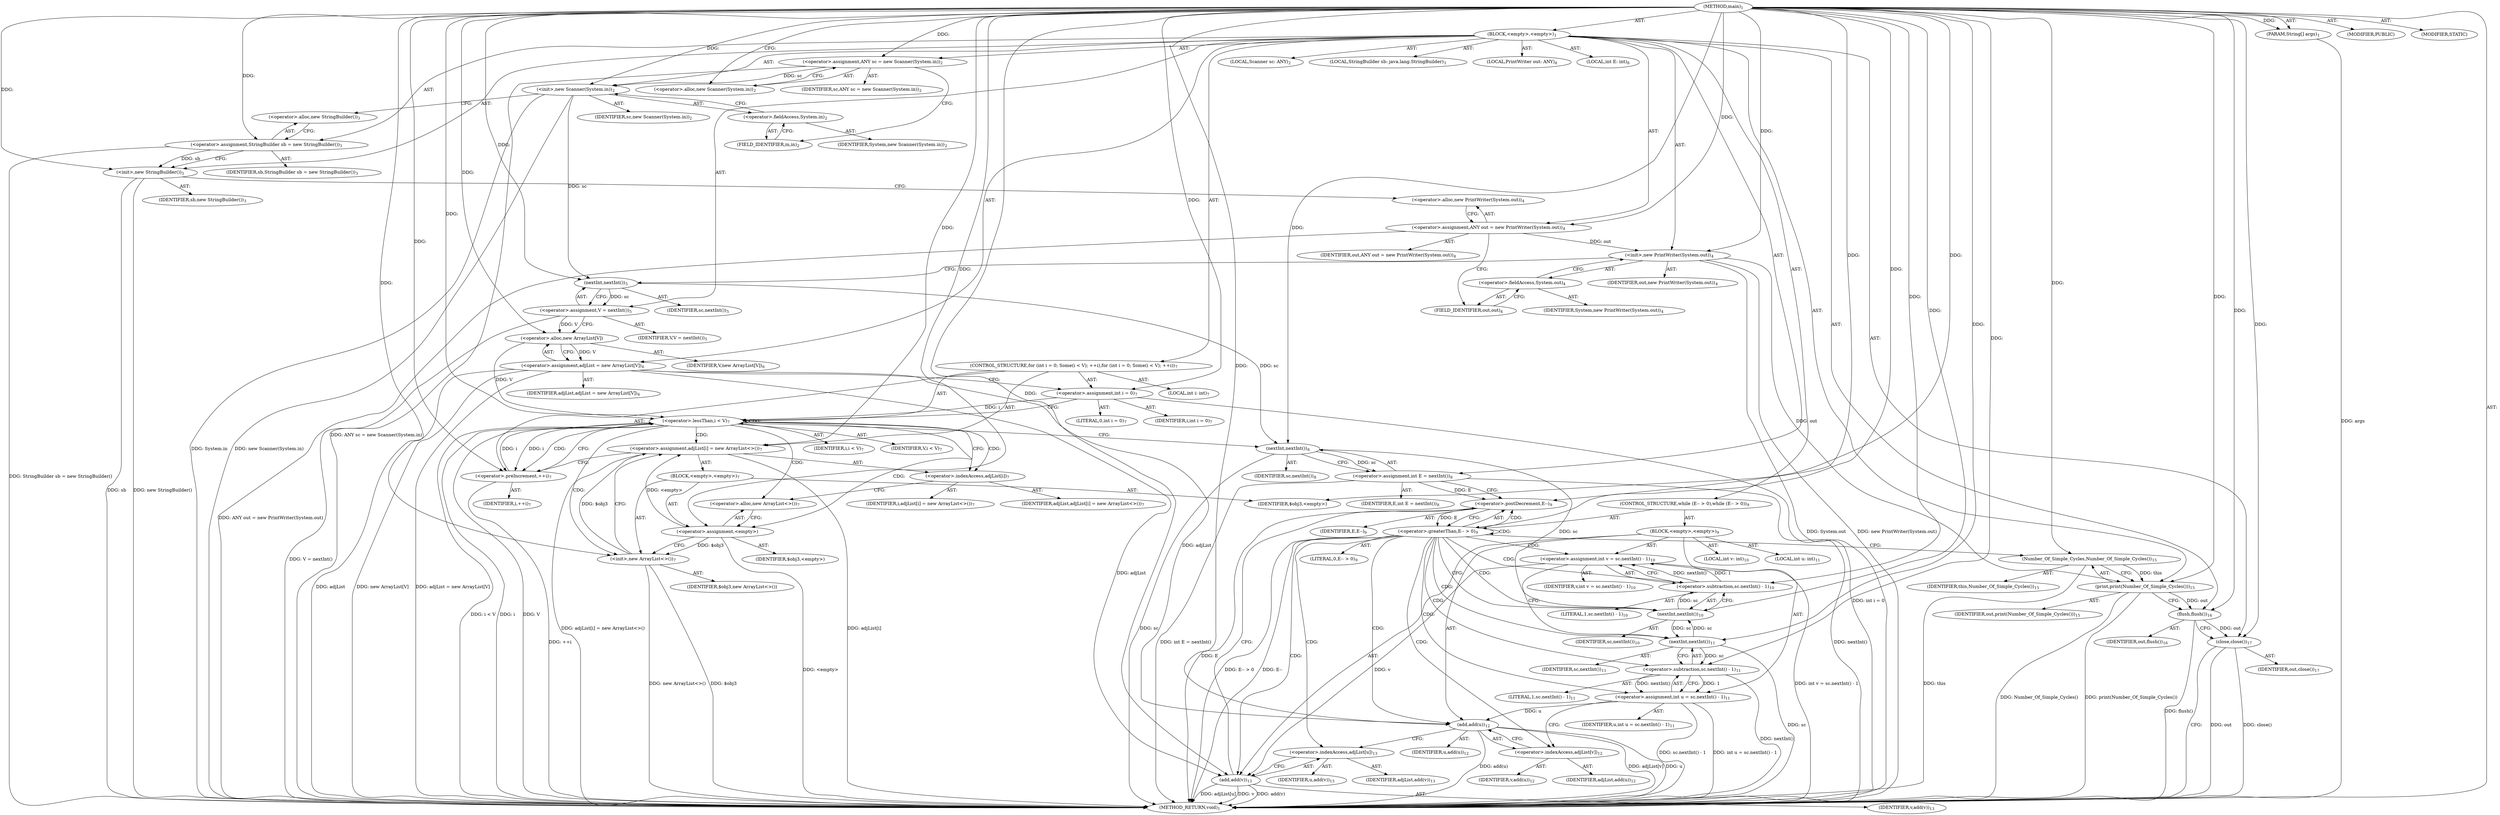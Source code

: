 digraph "main" {  
"23" [label = <(METHOD,main)<SUB>1</SUB>> ]
"24" [label = <(PARAM,String[] args)<SUB>1</SUB>> ]
"25" [label = <(BLOCK,&lt;empty&gt;,&lt;empty&gt;)<SUB>1</SUB>> ]
"4" [label = <(LOCAL,Scanner sc: ANY)<SUB>2</SUB>> ]
"26" [label = <(&lt;operator&gt;.assignment,ANY sc = new Scanner(System.in))<SUB>2</SUB>> ]
"27" [label = <(IDENTIFIER,sc,ANY sc = new Scanner(System.in))<SUB>2</SUB>> ]
"28" [label = <(&lt;operator&gt;.alloc,new Scanner(System.in))<SUB>2</SUB>> ]
"29" [label = <(&lt;init&gt;,new Scanner(System.in))<SUB>2</SUB>> ]
"3" [label = <(IDENTIFIER,sc,new Scanner(System.in))<SUB>2</SUB>> ]
"30" [label = <(&lt;operator&gt;.fieldAccess,System.in)<SUB>2</SUB>> ]
"31" [label = <(IDENTIFIER,System,new Scanner(System.in))<SUB>2</SUB>> ]
"32" [label = <(FIELD_IDENTIFIER,in,in)<SUB>2</SUB>> ]
"6" [label = <(LOCAL,StringBuilder sb: java.lang.StringBuilder)<SUB>3</SUB>> ]
"33" [label = <(&lt;operator&gt;.assignment,StringBuilder sb = new StringBuilder())<SUB>3</SUB>> ]
"34" [label = <(IDENTIFIER,sb,StringBuilder sb = new StringBuilder())<SUB>3</SUB>> ]
"35" [label = <(&lt;operator&gt;.alloc,new StringBuilder())<SUB>3</SUB>> ]
"36" [label = <(&lt;init&gt;,new StringBuilder())<SUB>3</SUB>> ]
"5" [label = <(IDENTIFIER,sb,new StringBuilder())<SUB>3</SUB>> ]
"8" [label = <(LOCAL,PrintWriter out: ANY)<SUB>4</SUB>> ]
"37" [label = <(&lt;operator&gt;.assignment,ANY out = new PrintWriter(System.out))<SUB>4</SUB>> ]
"38" [label = <(IDENTIFIER,out,ANY out = new PrintWriter(System.out))<SUB>4</SUB>> ]
"39" [label = <(&lt;operator&gt;.alloc,new PrintWriter(System.out))<SUB>4</SUB>> ]
"40" [label = <(&lt;init&gt;,new PrintWriter(System.out))<SUB>4</SUB>> ]
"7" [label = <(IDENTIFIER,out,new PrintWriter(System.out))<SUB>4</SUB>> ]
"41" [label = <(&lt;operator&gt;.fieldAccess,System.out)<SUB>4</SUB>> ]
"42" [label = <(IDENTIFIER,System,new PrintWriter(System.out))<SUB>4</SUB>> ]
"43" [label = <(FIELD_IDENTIFIER,out,out)<SUB>4</SUB>> ]
"44" [label = <(&lt;operator&gt;.assignment,V = nextInt())<SUB>5</SUB>> ]
"45" [label = <(IDENTIFIER,V,V = nextInt())<SUB>5</SUB>> ]
"46" [label = <(nextInt,nextInt())<SUB>5</SUB>> ]
"47" [label = <(IDENTIFIER,sc,nextInt())<SUB>5</SUB>> ]
"48" [label = <(&lt;operator&gt;.assignment,adjList = new ArrayList[V])<SUB>6</SUB>> ]
"49" [label = <(IDENTIFIER,adjList,adjList = new ArrayList[V])<SUB>6</SUB>> ]
"50" [label = <(&lt;operator&gt;.alloc,new ArrayList[V])> ]
"51" [label = <(IDENTIFIER,V,new ArrayList[V])<SUB>6</SUB>> ]
"52" [label = <(CONTROL_STRUCTURE,for (int i = 0; Some(i &lt; V); ++i),for (int i = 0; Some(i &lt; V); ++i))<SUB>7</SUB>> ]
"53" [label = <(LOCAL,int i: int)<SUB>7</SUB>> ]
"54" [label = <(&lt;operator&gt;.assignment,int i = 0)<SUB>7</SUB>> ]
"55" [label = <(IDENTIFIER,i,int i = 0)<SUB>7</SUB>> ]
"56" [label = <(LITERAL,0,int i = 0)<SUB>7</SUB>> ]
"57" [label = <(&lt;operator&gt;.lessThan,i &lt; V)<SUB>7</SUB>> ]
"58" [label = <(IDENTIFIER,i,i &lt; V)<SUB>7</SUB>> ]
"59" [label = <(IDENTIFIER,V,i &lt; V)<SUB>7</SUB>> ]
"60" [label = <(&lt;operator&gt;.preIncrement,++i)<SUB>7</SUB>> ]
"61" [label = <(IDENTIFIER,i,++i)<SUB>7</SUB>> ]
"62" [label = <(&lt;operator&gt;.assignment,adjList[i] = new ArrayList&lt;&gt;())<SUB>7</SUB>> ]
"63" [label = <(&lt;operator&gt;.indexAccess,adjList[i])<SUB>7</SUB>> ]
"64" [label = <(IDENTIFIER,adjList,adjList[i] = new ArrayList&lt;&gt;())<SUB>7</SUB>> ]
"65" [label = <(IDENTIFIER,i,adjList[i] = new ArrayList&lt;&gt;())<SUB>7</SUB>> ]
"66" [label = <(BLOCK,&lt;empty&gt;,&lt;empty&gt;)<SUB>7</SUB>> ]
"67" [label = <(&lt;operator&gt;.assignment,&lt;empty&gt;)> ]
"68" [label = <(IDENTIFIER,$obj3,&lt;empty&gt;)> ]
"69" [label = <(&lt;operator&gt;.alloc,new ArrayList&lt;&gt;())<SUB>7</SUB>> ]
"70" [label = <(&lt;init&gt;,new ArrayList&lt;&gt;())<SUB>7</SUB>> ]
"71" [label = <(IDENTIFIER,$obj3,new ArrayList&lt;&gt;())> ]
"72" [label = <(IDENTIFIER,$obj3,&lt;empty&gt;)> ]
"73" [label = <(LOCAL,int E: int)<SUB>8</SUB>> ]
"74" [label = <(&lt;operator&gt;.assignment,int E = nextInt())<SUB>8</SUB>> ]
"75" [label = <(IDENTIFIER,E,int E = nextInt())<SUB>8</SUB>> ]
"76" [label = <(nextInt,nextInt())<SUB>8</SUB>> ]
"77" [label = <(IDENTIFIER,sc,nextInt())<SUB>8</SUB>> ]
"78" [label = <(CONTROL_STRUCTURE,while (E-- &gt; 0),while (E-- &gt; 0))<SUB>9</SUB>> ]
"79" [label = <(&lt;operator&gt;.greaterThan,E-- &gt; 0)<SUB>9</SUB>> ]
"80" [label = <(&lt;operator&gt;.postDecrement,E--)<SUB>9</SUB>> ]
"81" [label = <(IDENTIFIER,E,E--)<SUB>9</SUB>> ]
"82" [label = <(LITERAL,0,E-- &gt; 0)<SUB>9</SUB>> ]
"83" [label = <(BLOCK,&lt;empty&gt;,&lt;empty&gt;)<SUB>9</SUB>> ]
"84" [label = <(LOCAL,int v: int)<SUB>10</SUB>> ]
"85" [label = <(&lt;operator&gt;.assignment,int v = sc.nextInt() - 1)<SUB>10</SUB>> ]
"86" [label = <(IDENTIFIER,v,int v = sc.nextInt() - 1)<SUB>10</SUB>> ]
"87" [label = <(&lt;operator&gt;.subtraction,sc.nextInt() - 1)<SUB>10</SUB>> ]
"88" [label = <(nextInt,nextInt())<SUB>10</SUB>> ]
"89" [label = <(IDENTIFIER,sc,nextInt())<SUB>10</SUB>> ]
"90" [label = <(LITERAL,1,sc.nextInt() - 1)<SUB>10</SUB>> ]
"91" [label = <(LOCAL,int u: int)<SUB>11</SUB>> ]
"92" [label = <(&lt;operator&gt;.assignment,int u = sc.nextInt() - 1)<SUB>11</SUB>> ]
"93" [label = <(IDENTIFIER,u,int u = sc.nextInt() - 1)<SUB>11</SUB>> ]
"94" [label = <(&lt;operator&gt;.subtraction,sc.nextInt() - 1)<SUB>11</SUB>> ]
"95" [label = <(nextInt,nextInt())<SUB>11</SUB>> ]
"96" [label = <(IDENTIFIER,sc,nextInt())<SUB>11</SUB>> ]
"97" [label = <(LITERAL,1,sc.nextInt() - 1)<SUB>11</SUB>> ]
"98" [label = <(add,add(u))<SUB>12</SUB>> ]
"99" [label = <(&lt;operator&gt;.indexAccess,adjList[v])<SUB>12</SUB>> ]
"100" [label = <(IDENTIFIER,adjList,add(u))<SUB>12</SUB>> ]
"101" [label = <(IDENTIFIER,v,add(u))<SUB>12</SUB>> ]
"102" [label = <(IDENTIFIER,u,add(u))<SUB>12</SUB>> ]
"103" [label = <(add,add(v))<SUB>13</SUB>> ]
"104" [label = <(&lt;operator&gt;.indexAccess,adjList[u])<SUB>13</SUB>> ]
"105" [label = <(IDENTIFIER,adjList,add(v))<SUB>13</SUB>> ]
"106" [label = <(IDENTIFIER,u,add(v))<SUB>13</SUB>> ]
"107" [label = <(IDENTIFIER,v,add(v))<SUB>13</SUB>> ]
"108" [label = <(print,print(Number_Of_Simple_Cycles()))<SUB>15</SUB>> ]
"109" [label = <(IDENTIFIER,out,print(Number_Of_Simple_Cycles()))<SUB>15</SUB>> ]
"110" [label = <(Number_Of_Simple_Cycles,Number_Of_Simple_Cycles())<SUB>15</SUB>> ]
"111" [label = <(IDENTIFIER,this,Number_Of_Simple_Cycles())<SUB>15</SUB>> ]
"112" [label = <(flush,flush())<SUB>16</SUB>> ]
"113" [label = <(IDENTIFIER,out,flush())<SUB>16</SUB>> ]
"114" [label = <(close,close())<SUB>17</SUB>> ]
"115" [label = <(IDENTIFIER,out,close())<SUB>17</SUB>> ]
"116" [label = <(MODIFIER,PUBLIC)> ]
"117" [label = <(MODIFIER,STATIC)> ]
"118" [label = <(METHOD_RETURN,void)<SUB>1</SUB>> ]
  "23" -> "24"  [ label = "AST: "] 
  "23" -> "25"  [ label = "AST: "] 
  "23" -> "116"  [ label = "AST: "] 
  "23" -> "117"  [ label = "AST: "] 
  "23" -> "118"  [ label = "AST: "] 
  "25" -> "4"  [ label = "AST: "] 
  "25" -> "26"  [ label = "AST: "] 
  "25" -> "29"  [ label = "AST: "] 
  "25" -> "6"  [ label = "AST: "] 
  "25" -> "33"  [ label = "AST: "] 
  "25" -> "36"  [ label = "AST: "] 
  "25" -> "8"  [ label = "AST: "] 
  "25" -> "37"  [ label = "AST: "] 
  "25" -> "40"  [ label = "AST: "] 
  "25" -> "44"  [ label = "AST: "] 
  "25" -> "48"  [ label = "AST: "] 
  "25" -> "52"  [ label = "AST: "] 
  "25" -> "73"  [ label = "AST: "] 
  "25" -> "74"  [ label = "AST: "] 
  "25" -> "78"  [ label = "AST: "] 
  "25" -> "108"  [ label = "AST: "] 
  "25" -> "112"  [ label = "AST: "] 
  "25" -> "114"  [ label = "AST: "] 
  "26" -> "27"  [ label = "AST: "] 
  "26" -> "28"  [ label = "AST: "] 
  "29" -> "3"  [ label = "AST: "] 
  "29" -> "30"  [ label = "AST: "] 
  "30" -> "31"  [ label = "AST: "] 
  "30" -> "32"  [ label = "AST: "] 
  "33" -> "34"  [ label = "AST: "] 
  "33" -> "35"  [ label = "AST: "] 
  "36" -> "5"  [ label = "AST: "] 
  "37" -> "38"  [ label = "AST: "] 
  "37" -> "39"  [ label = "AST: "] 
  "40" -> "7"  [ label = "AST: "] 
  "40" -> "41"  [ label = "AST: "] 
  "41" -> "42"  [ label = "AST: "] 
  "41" -> "43"  [ label = "AST: "] 
  "44" -> "45"  [ label = "AST: "] 
  "44" -> "46"  [ label = "AST: "] 
  "46" -> "47"  [ label = "AST: "] 
  "48" -> "49"  [ label = "AST: "] 
  "48" -> "50"  [ label = "AST: "] 
  "50" -> "51"  [ label = "AST: "] 
  "52" -> "53"  [ label = "AST: "] 
  "52" -> "54"  [ label = "AST: "] 
  "52" -> "57"  [ label = "AST: "] 
  "52" -> "60"  [ label = "AST: "] 
  "52" -> "62"  [ label = "AST: "] 
  "54" -> "55"  [ label = "AST: "] 
  "54" -> "56"  [ label = "AST: "] 
  "57" -> "58"  [ label = "AST: "] 
  "57" -> "59"  [ label = "AST: "] 
  "60" -> "61"  [ label = "AST: "] 
  "62" -> "63"  [ label = "AST: "] 
  "62" -> "66"  [ label = "AST: "] 
  "63" -> "64"  [ label = "AST: "] 
  "63" -> "65"  [ label = "AST: "] 
  "66" -> "67"  [ label = "AST: "] 
  "66" -> "70"  [ label = "AST: "] 
  "66" -> "72"  [ label = "AST: "] 
  "67" -> "68"  [ label = "AST: "] 
  "67" -> "69"  [ label = "AST: "] 
  "70" -> "71"  [ label = "AST: "] 
  "74" -> "75"  [ label = "AST: "] 
  "74" -> "76"  [ label = "AST: "] 
  "76" -> "77"  [ label = "AST: "] 
  "78" -> "79"  [ label = "AST: "] 
  "78" -> "83"  [ label = "AST: "] 
  "79" -> "80"  [ label = "AST: "] 
  "79" -> "82"  [ label = "AST: "] 
  "80" -> "81"  [ label = "AST: "] 
  "83" -> "84"  [ label = "AST: "] 
  "83" -> "85"  [ label = "AST: "] 
  "83" -> "91"  [ label = "AST: "] 
  "83" -> "92"  [ label = "AST: "] 
  "83" -> "98"  [ label = "AST: "] 
  "83" -> "103"  [ label = "AST: "] 
  "85" -> "86"  [ label = "AST: "] 
  "85" -> "87"  [ label = "AST: "] 
  "87" -> "88"  [ label = "AST: "] 
  "87" -> "90"  [ label = "AST: "] 
  "88" -> "89"  [ label = "AST: "] 
  "92" -> "93"  [ label = "AST: "] 
  "92" -> "94"  [ label = "AST: "] 
  "94" -> "95"  [ label = "AST: "] 
  "94" -> "97"  [ label = "AST: "] 
  "95" -> "96"  [ label = "AST: "] 
  "98" -> "99"  [ label = "AST: "] 
  "98" -> "102"  [ label = "AST: "] 
  "99" -> "100"  [ label = "AST: "] 
  "99" -> "101"  [ label = "AST: "] 
  "103" -> "104"  [ label = "AST: "] 
  "103" -> "107"  [ label = "AST: "] 
  "104" -> "105"  [ label = "AST: "] 
  "104" -> "106"  [ label = "AST: "] 
  "108" -> "109"  [ label = "AST: "] 
  "108" -> "110"  [ label = "AST: "] 
  "110" -> "111"  [ label = "AST: "] 
  "112" -> "113"  [ label = "AST: "] 
  "114" -> "115"  [ label = "AST: "] 
  "26" -> "32"  [ label = "CFG: "] 
  "29" -> "35"  [ label = "CFG: "] 
  "33" -> "36"  [ label = "CFG: "] 
  "36" -> "39"  [ label = "CFG: "] 
  "37" -> "43"  [ label = "CFG: "] 
  "40" -> "46"  [ label = "CFG: "] 
  "44" -> "50"  [ label = "CFG: "] 
  "48" -> "54"  [ label = "CFG: "] 
  "74" -> "80"  [ label = "CFG: "] 
  "108" -> "112"  [ label = "CFG: "] 
  "112" -> "114"  [ label = "CFG: "] 
  "114" -> "118"  [ label = "CFG: "] 
  "28" -> "26"  [ label = "CFG: "] 
  "30" -> "29"  [ label = "CFG: "] 
  "35" -> "33"  [ label = "CFG: "] 
  "39" -> "37"  [ label = "CFG: "] 
  "41" -> "40"  [ label = "CFG: "] 
  "46" -> "44"  [ label = "CFG: "] 
  "50" -> "48"  [ label = "CFG: "] 
  "54" -> "57"  [ label = "CFG: "] 
  "57" -> "63"  [ label = "CFG: "] 
  "57" -> "76"  [ label = "CFG: "] 
  "60" -> "57"  [ label = "CFG: "] 
  "62" -> "60"  [ label = "CFG: "] 
  "76" -> "74"  [ label = "CFG: "] 
  "79" -> "88"  [ label = "CFG: "] 
  "79" -> "110"  [ label = "CFG: "] 
  "110" -> "108"  [ label = "CFG: "] 
  "32" -> "30"  [ label = "CFG: "] 
  "43" -> "41"  [ label = "CFG: "] 
  "63" -> "69"  [ label = "CFG: "] 
  "80" -> "79"  [ label = "CFG: "] 
  "85" -> "95"  [ label = "CFG: "] 
  "92" -> "99"  [ label = "CFG: "] 
  "98" -> "104"  [ label = "CFG: "] 
  "103" -> "80"  [ label = "CFG: "] 
  "67" -> "70"  [ label = "CFG: "] 
  "70" -> "62"  [ label = "CFG: "] 
  "87" -> "85"  [ label = "CFG: "] 
  "94" -> "92"  [ label = "CFG: "] 
  "99" -> "98"  [ label = "CFG: "] 
  "104" -> "103"  [ label = "CFG: "] 
  "69" -> "67"  [ label = "CFG: "] 
  "88" -> "87"  [ label = "CFG: "] 
  "95" -> "94"  [ label = "CFG: "] 
  "23" -> "28"  [ label = "CFG: "] 
  "24" -> "118"  [ label = "DDG: args"] 
  "26" -> "118"  [ label = "DDG: ANY sc = new Scanner(System.in)"] 
  "29" -> "118"  [ label = "DDG: System.in"] 
  "29" -> "118"  [ label = "DDG: new Scanner(System.in)"] 
  "33" -> "118"  [ label = "DDG: StringBuilder sb = new StringBuilder()"] 
  "36" -> "118"  [ label = "DDG: sb"] 
  "36" -> "118"  [ label = "DDG: new StringBuilder()"] 
  "37" -> "118"  [ label = "DDG: ANY out = new PrintWriter(System.out)"] 
  "40" -> "118"  [ label = "DDG: System.out"] 
  "40" -> "118"  [ label = "DDG: new PrintWriter(System.out)"] 
  "44" -> "118"  [ label = "DDG: V = nextInt()"] 
  "48" -> "118"  [ label = "DDG: adjList"] 
  "48" -> "118"  [ label = "DDG: new ArrayList[V]"] 
  "48" -> "118"  [ label = "DDG: adjList = new ArrayList[V]"] 
  "54" -> "118"  [ label = "DDG: int i = 0"] 
  "57" -> "118"  [ label = "DDG: i"] 
  "57" -> "118"  [ label = "DDG: V"] 
  "57" -> "118"  [ label = "DDG: i &lt; V"] 
  "76" -> "118"  [ label = "DDG: sc"] 
  "74" -> "118"  [ label = "DDG: nextInt()"] 
  "74" -> "118"  [ label = "DDG: int E = nextInt()"] 
  "80" -> "118"  [ label = "DDG: E"] 
  "79" -> "118"  [ label = "DDG: E--"] 
  "79" -> "118"  [ label = "DDG: E-- &gt; 0"] 
  "108" -> "118"  [ label = "DDG: Number_Of_Simple_Cycles()"] 
  "108" -> "118"  [ label = "DDG: print(Number_Of_Simple_Cycles())"] 
  "112" -> "118"  [ label = "DDG: flush()"] 
  "114" -> "118"  [ label = "DDG: out"] 
  "114" -> "118"  [ label = "DDG: close()"] 
  "85" -> "118"  [ label = "DDG: int v = sc.nextInt() - 1"] 
  "95" -> "118"  [ label = "DDG: sc"] 
  "94" -> "118"  [ label = "DDG: nextInt()"] 
  "92" -> "118"  [ label = "DDG: sc.nextInt() - 1"] 
  "92" -> "118"  [ label = "DDG: int u = sc.nextInt() - 1"] 
  "98" -> "118"  [ label = "DDG: adjList[v]"] 
  "98" -> "118"  [ label = "DDG: u"] 
  "98" -> "118"  [ label = "DDG: add(u)"] 
  "103" -> "118"  [ label = "DDG: adjList[u]"] 
  "103" -> "118"  [ label = "DDG: v"] 
  "103" -> "118"  [ label = "DDG: add(v)"] 
  "62" -> "118"  [ label = "DDG: adjList[i]"] 
  "67" -> "118"  [ label = "DDG: &lt;empty&gt;"] 
  "70" -> "118"  [ label = "DDG: $obj3"] 
  "70" -> "118"  [ label = "DDG: new ArrayList&lt;&gt;()"] 
  "62" -> "118"  [ label = "DDG: adjList[i] = new ArrayList&lt;&gt;()"] 
  "60" -> "118"  [ label = "DDG: ++i"] 
  "110" -> "118"  [ label = "DDG: this"] 
  "23" -> "24"  [ label = "DDG: "] 
  "23" -> "26"  [ label = "DDG: "] 
  "23" -> "33"  [ label = "DDG: "] 
  "23" -> "37"  [ label = "DDG: "] 
  "46" -> "44"  [ label = "DDG: sc"] 
  "50" -> "48"  [ label = "DDG: V"] 
  "76" -> "74"  [ label = "DDG: sc"] 
  "26" -> "29"  [ label = "DDG: sc"] 
  "23" -> "29"  [ label = "DDG: "] 
  "33" -> "36"  [ label = "DDG: sb"] 
  "23" -> "36"  [ label = "DDG: "] 
  "37" -> "40"  [ label = "DDG: out"] 
  "23" -> "40"  [ label = "DDG: "] 
  "23" -> "54"  [ label = "DDG: "] 
  "67" -> "62"  [ label = "DDG: &lt;empty&gt;"] 
  "70" -> "62"  [ label = "DDG: $obj3"] 
  "23" -> "62"  [ label = "DDG: "] 
  "40" -> "108"  [ label = "DDG: out"] 
  "23" -> "108"  [ label = "DDG: "] 
  "110" -> "108"  [ label = "DDG: this"] 
  "108" -> "112"  [ label = "DDG: out"] 
  "23" -> "112"  [ label = "DDG: "] 
  "112" -> "114"  [ label = "DDG: out"] 
  "23" -> "114"  [ label = "DDG: "] 
  "29" -> "46"  [ label = "DDG: sc"] 
  "23" -> "46"  [ label = "DDG: "] 
  "44" -> "50"  [ label = "DDG: V"] 
  "23" -> "50"  [ label = "DDG: "] 
  "54" -> "57"  [ label = "DDG: i"] 
  "60" -> "57"  [ label = "DDG: i"] 
  "23" -> "57"  [ label = "DDG: "] 
  "50" -> "57"  [ label = "DDG: V"] 
  "57" -> "60"  [ label = "DDG: i"] 
  "23" -> "60"  [ label = "DDG: "] 
  "46" -> "76"  [ label = "DDG: sc"] 
  "23" -> "76"  [ label = "DDG: "] 
  "80" -> "79"  [ label = "DDG: E"] 
  "23" -> "79"  [ label = "DDG: "] 
  "87" -> "85"  [ label = "DDG: nextInt()"] 
  "87" -> "85"  [ label = "DDG: 1"] 
  "94" -> "92"  [ label = "DDG: nextInt()"] 
  "94" -> "92"  [ label = "DDG: 1"] 
  "23" -> "110"  [ label = "DDG: "] 
  "23" -> "67"  [ label = "DDG: "] 
  "23" -> "72"  [ label = "DDG: "] 
  "74" -> "80"  [ label = "DDG: E"] 
  "23" -> "80"  [ label = "DDG: "] 
  "48" -> "98"  [ label = "DDG: adjList"] 
  "92" -> "98"  [ label = "DDG: u"] 
  "23" -> "98"  [ label = "DDG: "] 
  "48" -> "103"  [ label = "DDG: adjList"] 
  "85" -> "103"  [ label = "DDG: v"] 
  "23" -> "103"  [ label = "DDG: "] 
  "67" -> "70"  [ label = "DDG: $obj3"] 
  "23" -> "70"  [ label = "DDG: "] 
  "88" -> "87"  [ label = "DDG: sc"] 
  "23" -> "87"  [ label = "DDG: "] 
  "95" -> "94"  [ label = "DDG: sc"] 
  "23" -> "94"  [ label = "DDG: "] 
  "76" -> "88"  [ label = "DDG: sc"] 
  "95" -> "88"  [ label = "DDG: sc"] 
  "23" -> "88"  [ label = "DDG: "] 
  "88" -> "95"  [ label = "DDG: sc"] 
  "23" -> "95"  [ label = "DDG: "] 
  "57" -> "60"  [ label = "CDG: "] 
  "57" -> "57"  [ label = "CDG: "] 
  "57" -> "69"  [ label = "CDG: "] 
  "57" -> "67"  [ label = "CDG: "] 
  "57" -> "70"  [ label = "CDG: "] 
  "57" -> "63"  [ label = "CDG: "] 
  "57" -> "62"  [ label = "CDG: "] 
  "79" -> "80"  [ label = "CDG: "] 
  "79" -> "94"  [ label = "CDG: "] 
  "79" -> "98"  [ label = "CDG: "] 
  "79" -> "99"  [ label = "CDG: "] 
  "79" -> "85"  [ label = "CDG: "] 
  "79" -> "103"  [ label = "CDG: "] 
  "79" -> "88"  [ label = "CDG: "] 
  "79" -> "104"  [ label = "CDG: "] 
  "79" -> "95"  [ label = "CDG: "] 
  "79" -> "92"  [ label = "CDG: "] 
  "79" -> "87"  [ label = "CDG: "] 
  "79" -> "79"  [ label = "CDG: "] 
}
